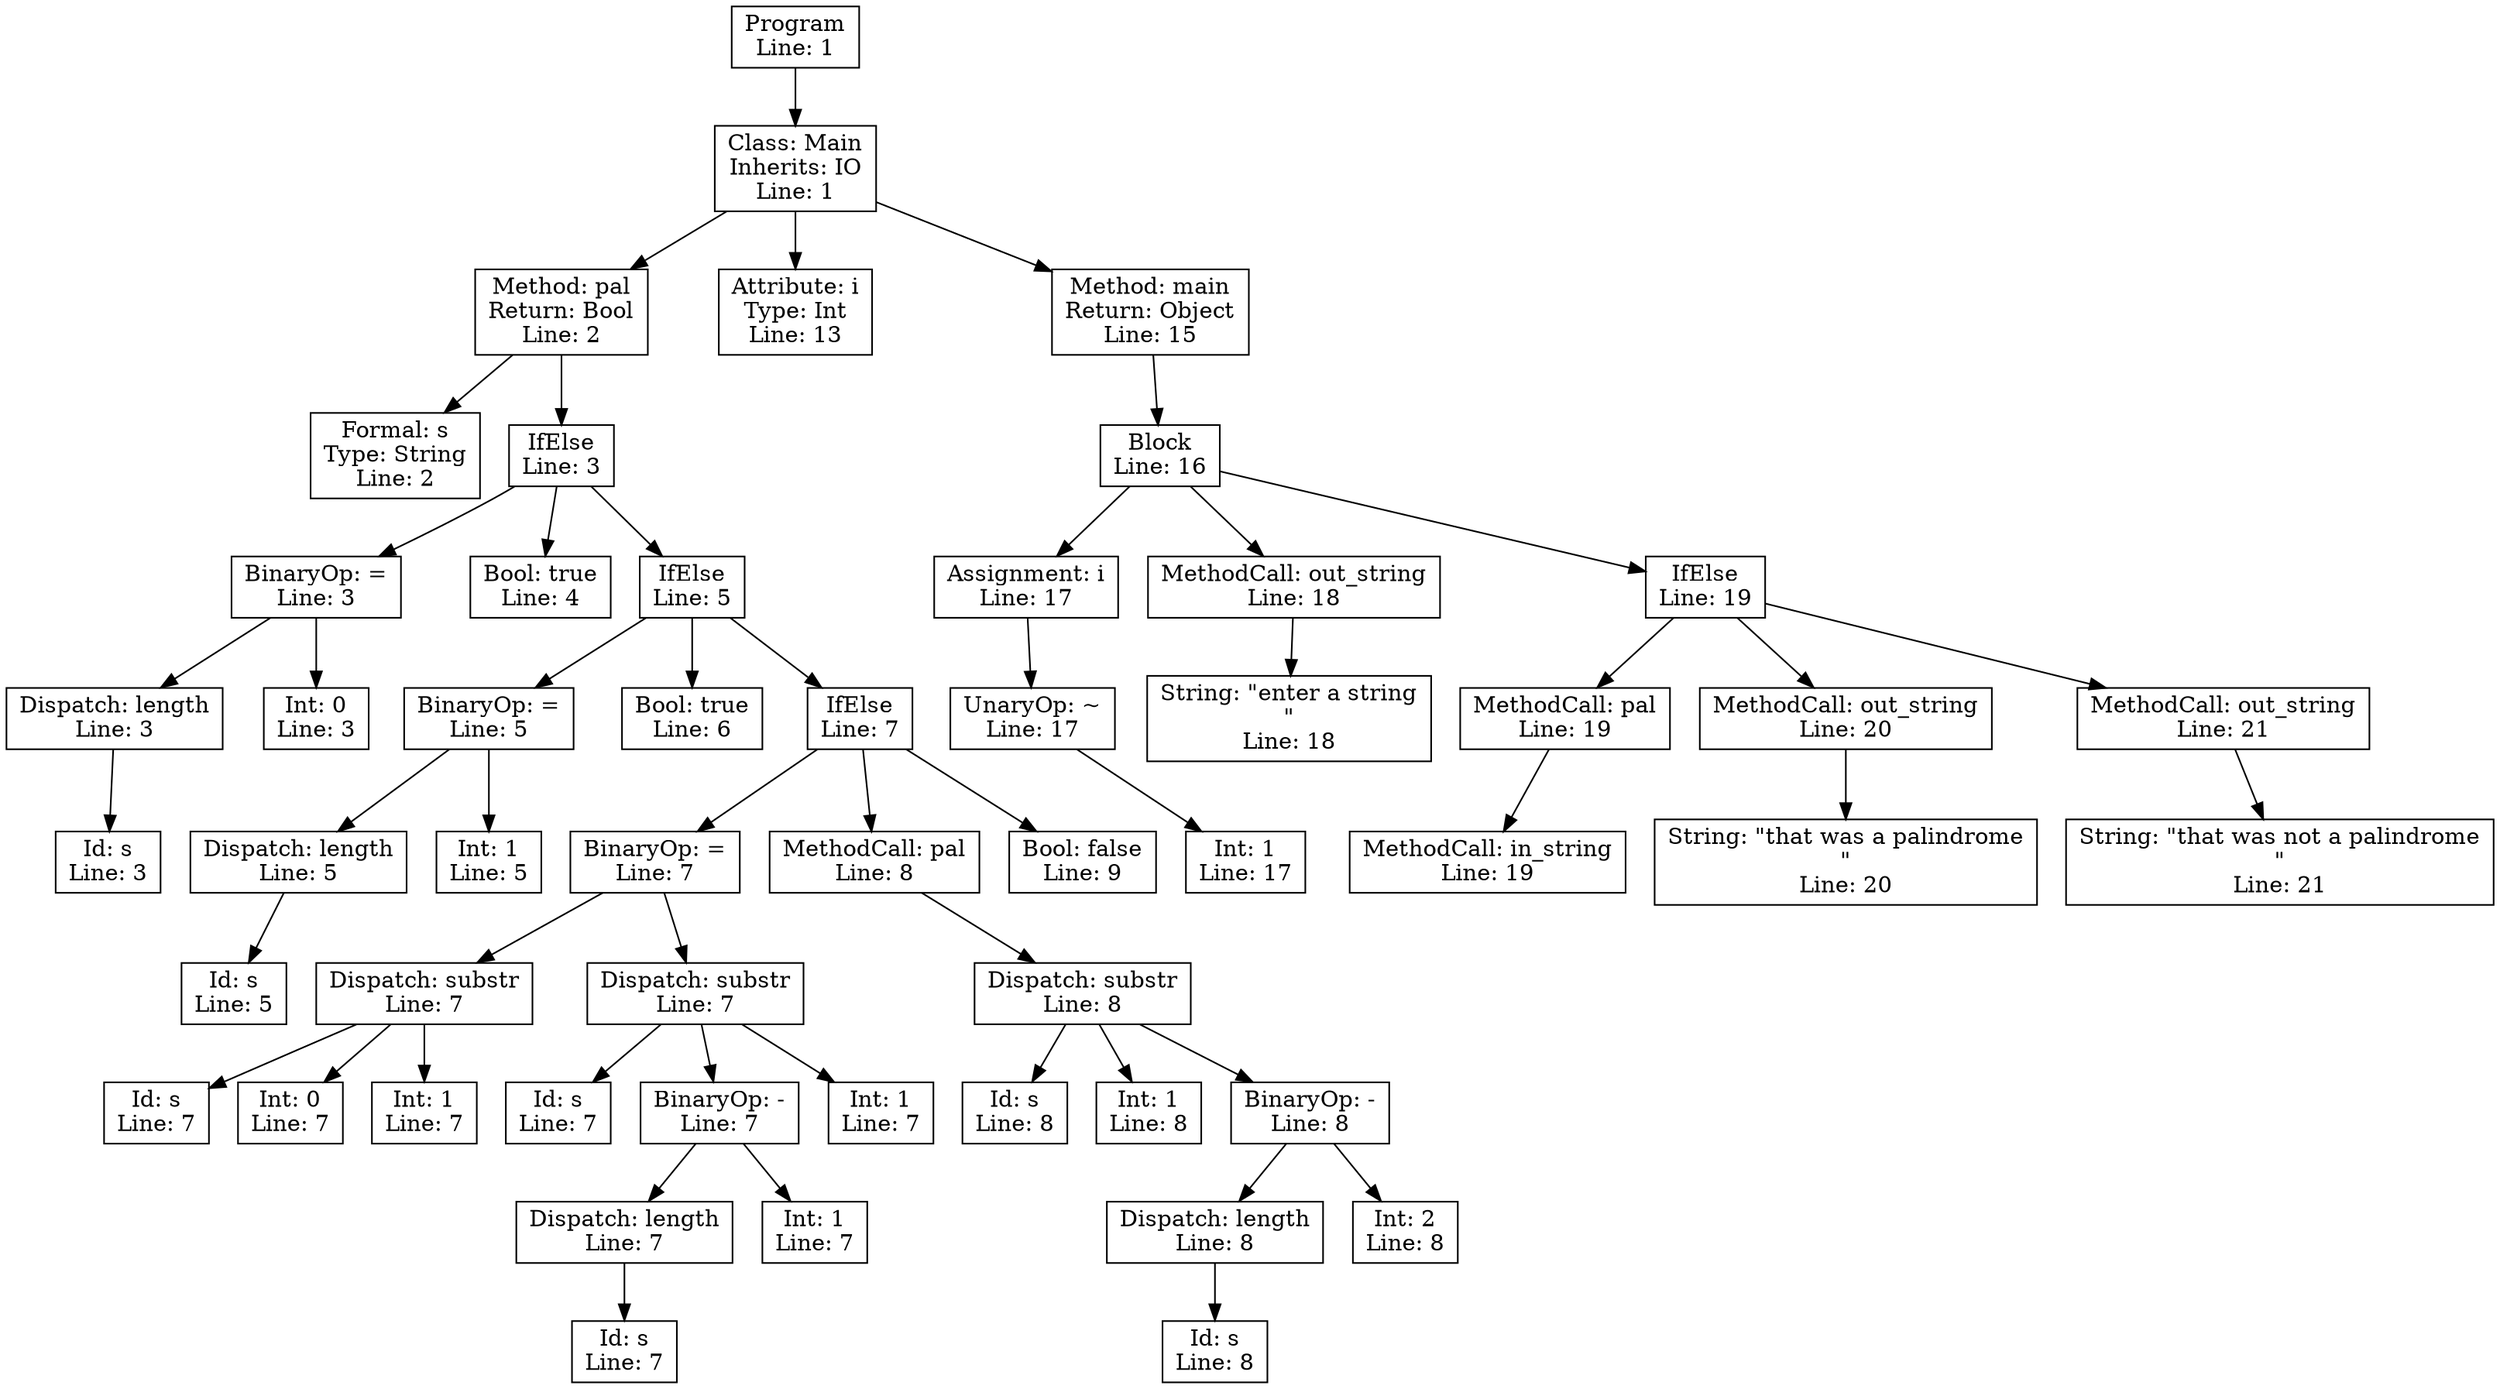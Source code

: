 digraph AST {
    node [shape=box];
    0 [label="Program\nLine: 1"];
    1 [label="Class: Main\nInherits: IO\nLine: 1"];
    2 [label="Method: pal\nReturn: Bool\nLine: 2"];
    3 [label="Formal: s\nType: String\nLine: 2"];
    2 -> 3;
    4 [label="IfElse\nLine: 3"];
    5 [label="BinaryOp: =\nLine: 3"];
    6 [label="Dispatch: length\nLine: 3"];
    7 [label="Id: s\nLine: 3"];
    6 -> 7;
    8 [label="Int: 0\nLine: 3"];
    5 -> 6;
    5 -> 8;
    9 [label="Bool: true\nLine: 4"];
    10 [label="IfElse\nLine: 5"];
    11 [label="BinaryOp: =\nLine: 5"];
    12 [label="Dispatch: length\nLine: 5"];
    13 [label="Id: s\nLine: 5"];
    12 -> 13;
    14 [label="Int: 1\nLine: 5"];
    11 -> 12;
    11 -> 14;
    15 [label="Bool: true\nLine: 6"];
    16 [label="IfElse\nLine: 7"];
    17 [label="BinaryOp: =\nLine: 7"];
    18 [label="Dispatch: substr\nLine: 7"];
    19 [label="Id: s\nLine: 7"];
    18 -> 19;
    20 [label="Int: 0\nLine: 7"];
    18 -> 20;
    21 [label="Int: 1\nLine: 7"];
    18 -> 21;
    22 [label="Dispatch: substr\nLine: 7"];
    23 [label="Id: s\nLine: 7"];
    22 -> 23;
    24 [label="BinaryOp: -\nLine: 7"];
    25 [label="Dispatch: length\nLine: 7"];
    26 [label="Id: s\nLine: 7"];
    25 -> 26;
    27 [label="Int: 1\nLine: 7"];
    24 -> 25;
    24 -> 27;
    22 -> 24;
    28 [label="Int: 1\nLine: 7"];
    22 -> 28;
    17 -> 18;
    17 -> 22;
    29 [label="MethodCall: pal\nLine: 8"];
    30 [label="Dispatch: substr\nLine: 8"];
    31 [label="Id: s\nLine: 8"];
    30 -> 31;
    32 [label="Int: 1\nLine: 8"];
    30 -> 32;
    33 [label="BinaryOp: -\nLine: 8"];
    34 [label="Dispatch: length\nLine: 8"];
    35 [label="Id: s\nLine: 8"];
    34 -> 35;
    36 [label="Int: 2\nLine: 8"];
    33 -> 34;
    33 -> 36;
    30 -> 33;
    29 -> 30;
    37 [label="Bool: false\nLine: 9"];
    16 -> 17;
    16 -> 29;
    16 -> 37;
    10 -> 11;
    10 -> 15;
    10 -> 16;
    4 -> 5;
    4 -> 9;
    4 -> 10;
    2 -> 4;
    1 -> 2;
    38 [label="Attribute: i\nType: Int\nLine: 13"];
    1 -> 38;
    39 [label="Method: main\nReturn: Object\nLine: 15"];
    40 [label="Block\nLine: 16"];
    41 [label="Assignment: i\nLine: 17"];
    42 [label="UnaryOp: ~\nLine: 17"];
    43 [label="Int: 1\nLine: 17"];
    42 -> 43;
    41 -> 42;
    40 -> 41;
    44 [label="MethodCall: out_string\nLine: 18"];
    45 [label="String: \"enter a string\n\"\nLine: 18"];
    44 -> 45;
    40 -> 44;
    46 [label="IfElse\nLine: 19"];
    47 [label="MethodCall: pal\nLine: 19"];
    48 [label="MethodCall: in_string\nLine: 19"];
    47 -> 48;
    49 [label="MethodCall: out_string\nLine: 20"];
    50 [label="String: \"that was a palindrome\n\"\nLine: 20"];
    49 -> 50;
    51 [label="MethodCall: out_string\nLine: 21"];
    52 [label="String: \"that was not a palindrome\n\"\nLine: 21"];
    51 -> 52;
    46 -> 47;
    46 -> 49;
    46 -> 51;
    40 -> 46;
    39 -> 40;
    1 -> 39;
    0 -> 1;
}

